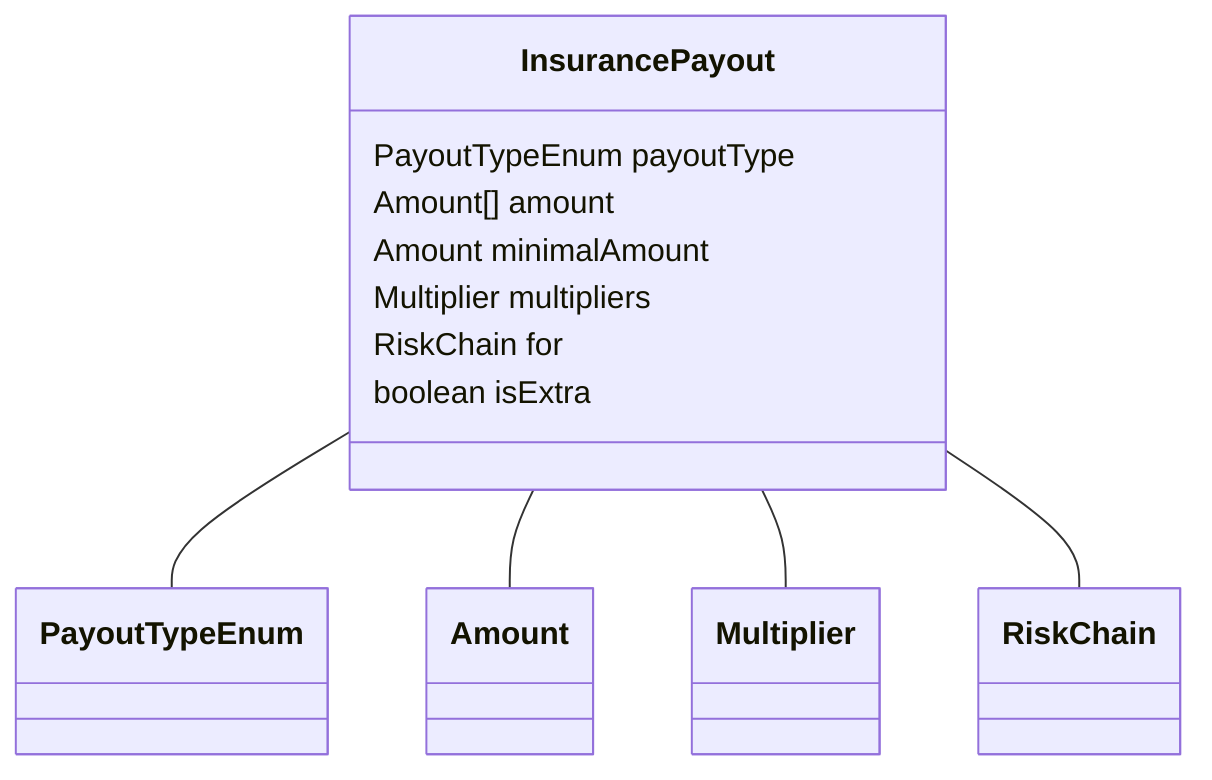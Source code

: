 classDiagram
  InsurancePayout -- PayoutTypeEnum
InsurancePayout -- Amount
InsurancePayout -- Multiplier
InsurancePayout -- RiskChain


class InsurancePayout {

  PayoutTypeEnum payoutType
  Amount[] amount
  Amount minimalAmount
  Multiplier multipliers
  RiskChain for
  boolean isExtra

}